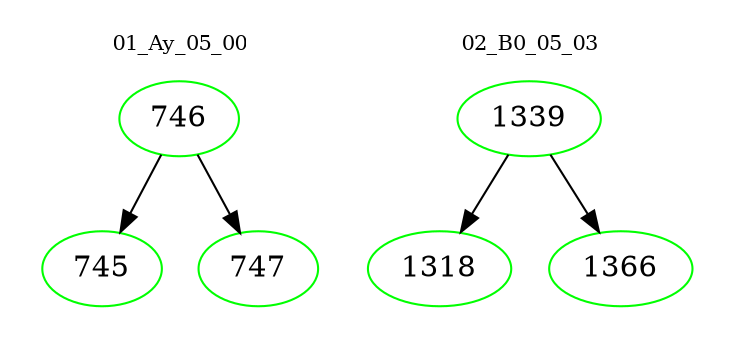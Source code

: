 digraph{
subgraph cluster_0 {
color = white
label = "01_Ay_05_00";
fontsize=10;
T0_746 [label="746", color="green"]
T0_746 -> T0_745 [color="black"]
T0_745 [label="745", color="green"]
T0_746 -> T0_747 [color="black"]
T0_747 [label="747", color="green"]
}
subgraph cluster_1 {
color = white
label = "02_B0_05_03";
fontsize=10;
T1_1339 [label="1339", color="green"]
T1_1339 -> T1_1318 [color="black"]
T1_1318 [label="1318", color="green"]
T1_1339 -> T1_1366 [color="black"]
T1_1366 [label="1366", color="green"]
}
}
